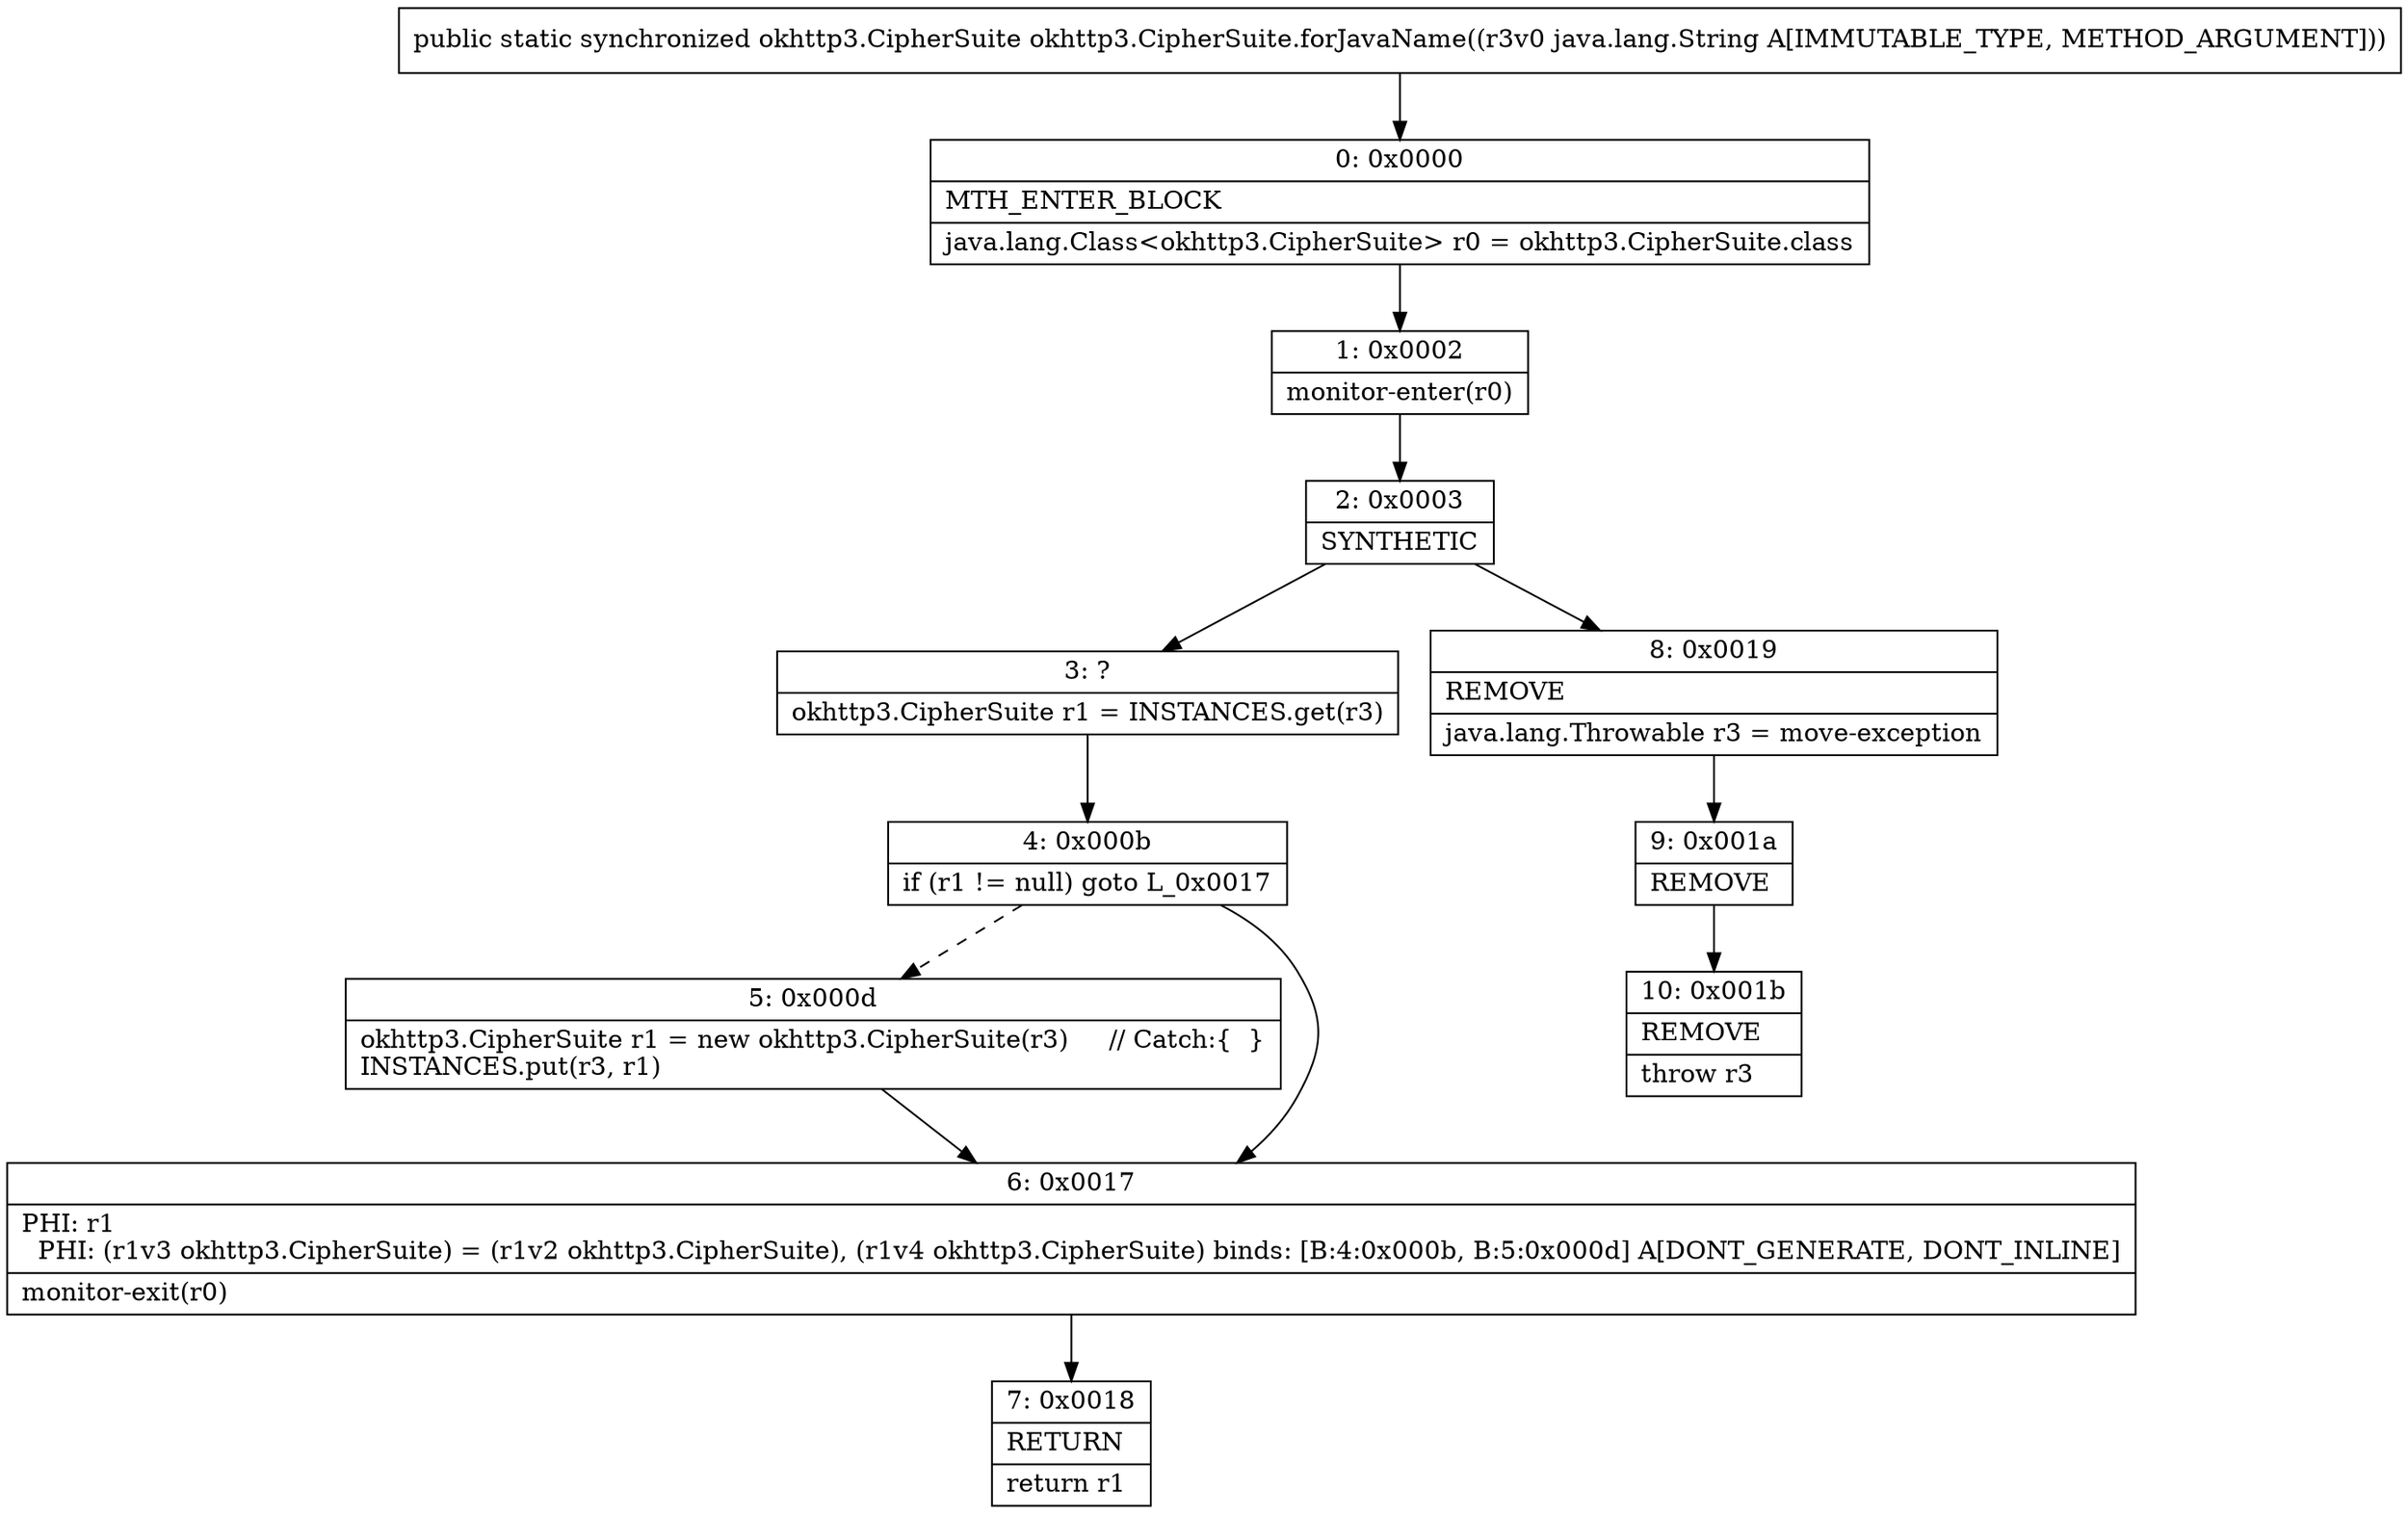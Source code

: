 digraph "CFG forokhttp3.CipherSuite.forJavaName(Ljava\/lang\/String;)Lokhttp3\/CipherSuite;" {
Node_0 [shape=record,label="{0\:\ 0x0000|MTH_ENTER_BLOCK\l|java.lang.Class\<okhttp3.CipherSuite\> r0 = okhttp3.CipherSuite.class\l}"];
Node_1 [shape=record,label="{1\:\ 0x0002|monitor\-enter(r0)\l}"];
Node_2 [shape=record,label="{2\:\ 0x0003|SYNTHETIC\l}"];
Node_3 [shape=record,label="{3\:\ ?|okhttp3.CipherSuite r1 = INSTANCES.get(r3)\l}"];
Node_4 [shape=record,label="{4\:\ 0x000b|if (r1 != null) goto L_0x0017\l}"];
Node_5 [shape=record,label="{5\:\ 0x000d|okhttp3.CipherSuite r1 = new okhttp3.CipherSuite(r3)     \/\/ Catch:\{  \}\lINSTANCES.put(r3, r1)\l}"];
Node_6 [shape=record,label="{6\:\ 0x0017|PHI: r1 \l  PHI: (r1v3 okhttp3.CipherSuite) = (r1v2 okhttp3.CipherSuite), (r1v4 okhttp3.CipherSuite) binds: [B:4:0x000b, B:5:0x000d] A[DONT_GENERATE, DONT_INLINE]\l|monitor\-exit(r0)\l}"];
Node_7 [shape=record,label="{7\:\ 0x0018|RETURN\l|return r1\l}"];
Node_8 [shape=record,label="{8\:\ 0x0019|REMOVE\l|java.lang.Throwable r3 = move\-exception\l}"];
Node_9 [shape=record,label="{9\:\ 0x001a|REMOVE\l}"];
Node_10 [shape=record,label="{10\:\ 0x001b|REMOVE\l|throw r3\l}"];
MethodNode[shape=record,label="{public static synchronized okhttp3.CipherSuite okhttp3.CipherSuite.forJavaName((r3v0 java.lang.String A[IMMUTABLE_TYPE, METHOD_ARGUMENT])) }"];
MethodNode -> Node_0;
Node_0 -> Node_1;
Node_1 -> Node_2;
Node_2 -> Node_3;
Node_2 -> Node_8;
Node_3 -> Node_4;
Node_4 -> Node_5[style=dashed];
Node_4 -> Node_6;
Node_5 -> Node_6;
Node_6 -> Node_7;
Node_8 -> Node_9;
Node_9 -> Node_10;
}

